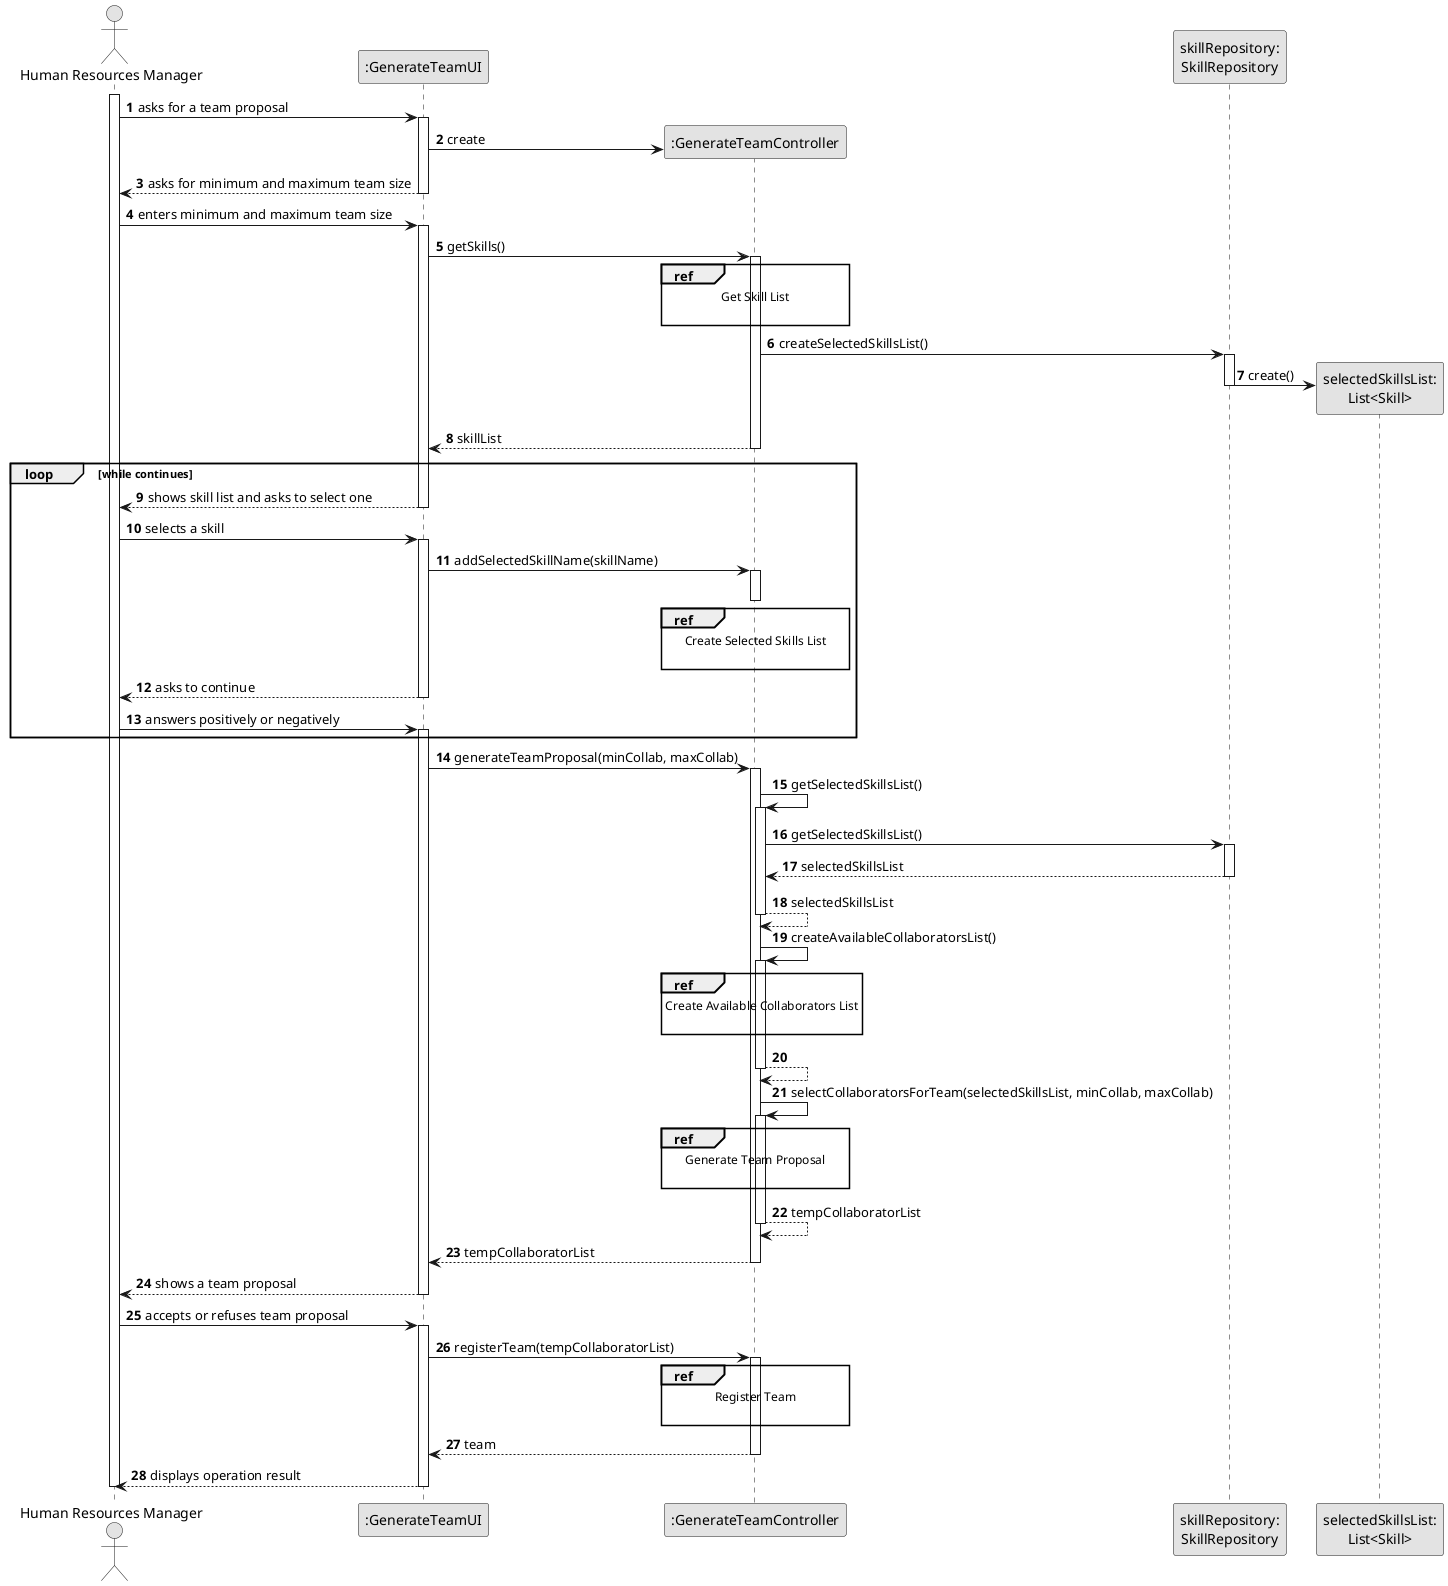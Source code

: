@startuml
skinparam monochrome true
skinparam packageStyle rectangle
skinparam shadowing false

autonumber

'hide footbox
actor "Human Resources Manager" as HRM
participant ":GenerateTeamUI" as UI
participant ":GenerateTeamController" as CTRL
participant "skillRepository:\nSkillRepository" as SkillRepository
participant "selectedSkillsList:\nList<Skill>" as selectedSkillsList


activate HRM

        HRM -> UI : asks for a team proposal

        activate UI

            UI -> CTRL** : create

            UI --> HRM : asks for minimum and maximum team size

        deactivate UI

        HRM -> UI : enters minimum and maximum team size

        activate UI

            UI -> CTRL : getSkills()
            ref over CTRL
                Get Skill List

            end ref

            activate CTRL

            CTRL -> SkillRepository : createSelectedSkillsList()
            activate SkillRepository

            SkillRepository -> selectedSkillsList** : create()
            deactivate SkillRepository

                CTRL --> UI : skillList
            deactivate CTRL

            loop while continues

            UI --> HRM : shows skill list and asks to select one
        deactivate UI

    HRM -> UI : selects a skill
    activate UI

        UI -> CTRL : addSelectedSkillName(skillName)
        activate CTRL
            ref over CTRL
                Create Selected Skills List

            end ref

        deactivate CTRL

        UI --> HRM : asks to continue

    deactivate UI

    HRM -> UI : answers positively or negatively
    activate UI

            end loop

        UI -> CTRL : generateTeamProposal(minCollab, maxCollab)
        activate CTRL

            CTRL -> CTRL : getSelectedSkillsList()
            activate CTRL

            CTRL -> SkillRepository : getSelectedSkillsList()
            activate SkillRepository

            SkillRepository --> CTRL : selectedSkillsList
            deactivate SkillRepository

            CTRL --> CTRL : selectedSkillsList
            deactivate CTRL

            CTRL -> CTRL : createAvailableCollaboratorsList()

                ref over CTRL
                    Create Available Collaborators List

                end ref

                activate CTRL

                CTRL --> CTRL :
            deactivate CTRL

            CTRL -> CTRL : selectCollaboratorsForTeam(selectedSkillsList, minCollab, maxCollab)
            activate CTRL

                ref over CTRL
                    Generate Team Proposal

                end ref

                CTRL --> CTRL : tempCollaboratorList
            deactivate CTRL

            CTRL --> UI : tempCollaboratorList
        deactivate CTRL

        UI --> HRM : shows a team proposal
    deactivate UI

    HRM -> UI : accepts or refuses team proposal
    activate UI

        UI -> CTRL : registerTeam(tempCollaboratorList)
        activate CTRL

        ref over CTRL
            Register Team

        end ref

            CTRL --> UI : team

            deactivate CTRL
            UI --> HRM: displays operation result
    deactivate UI

deactivate HRM


@enduml